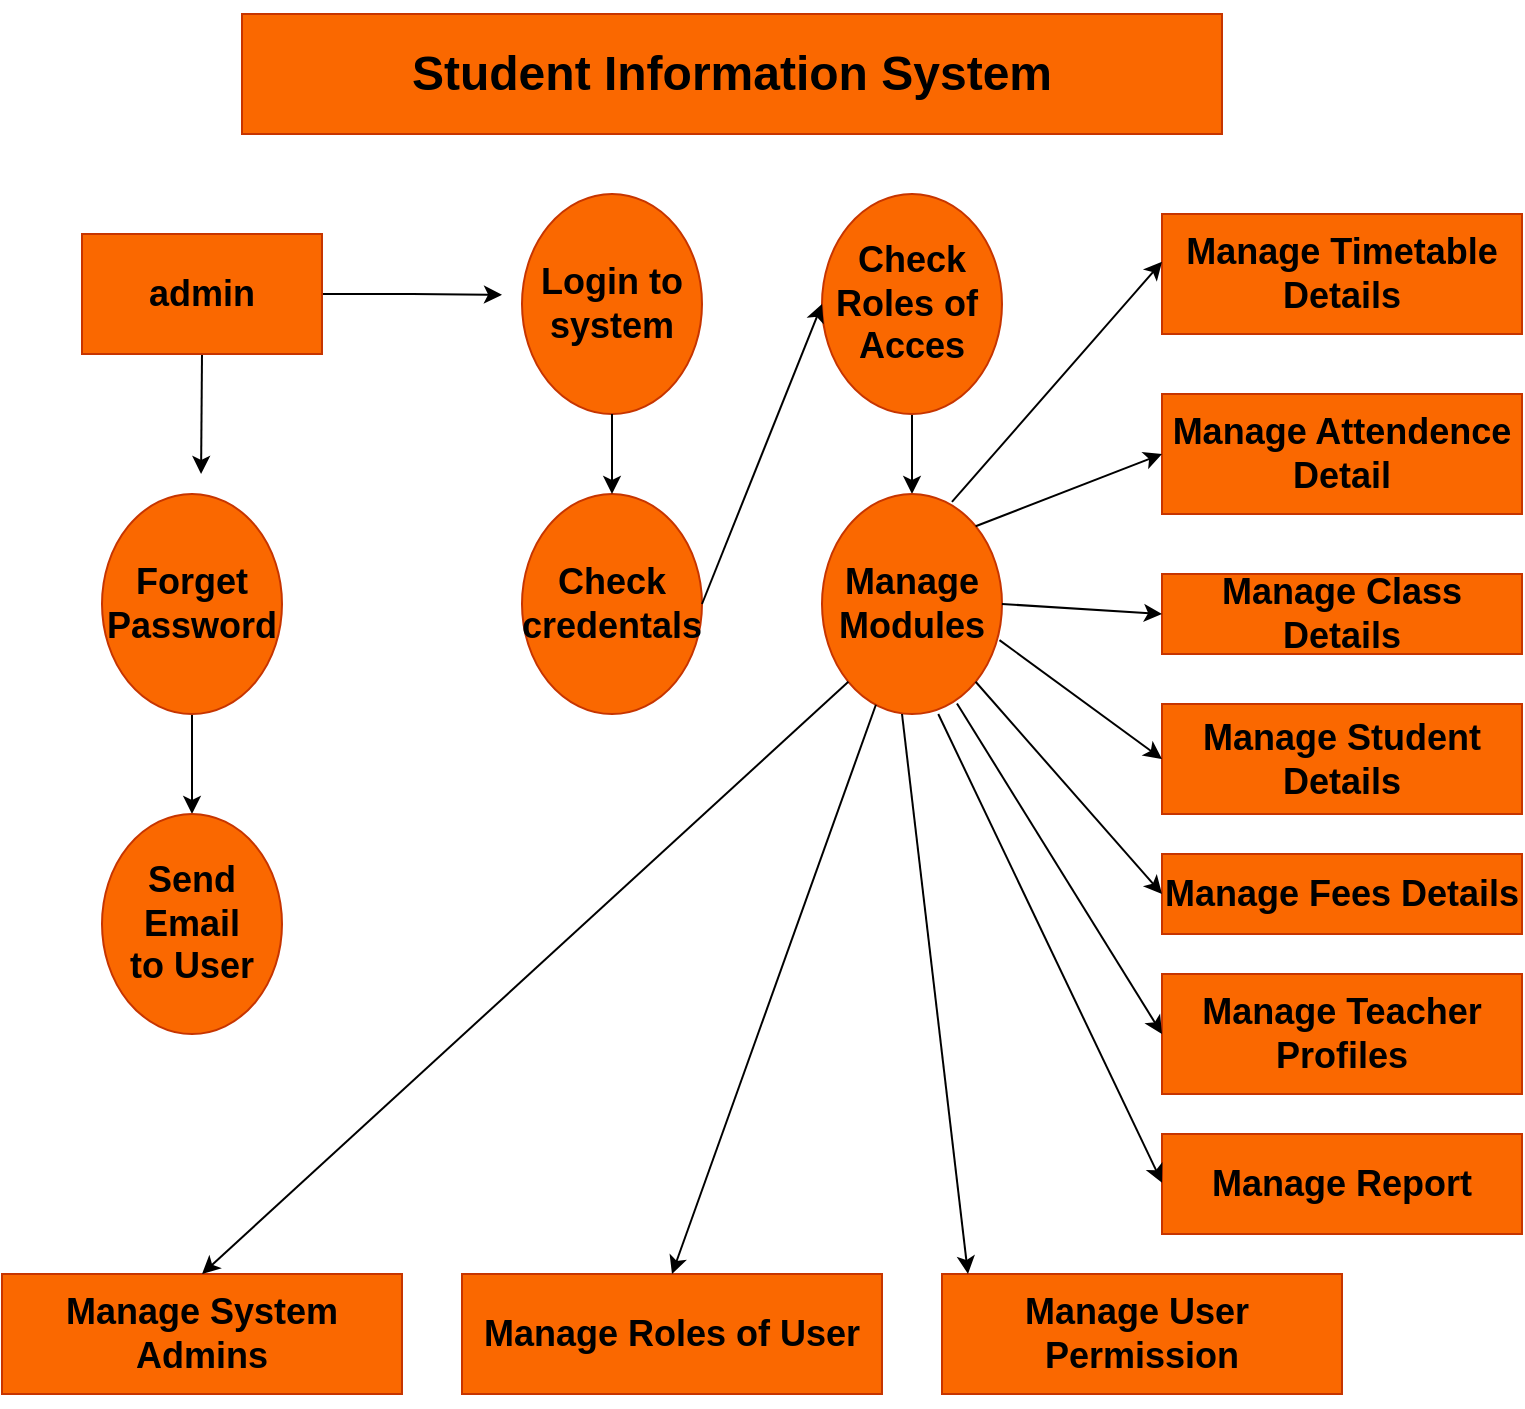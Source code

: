 <mxfile version="28.2.0">
  <diagram name="Page-1" id="zKZfX67A0l034MwszDsR">
    <mxGraphModel grid="1" page="1" gridSize="10" guides="1" tooltips="1" connect="1" arrows="1" fold="1" pageScale="1" pageWidth="850" pageHeight="1100" math="0" shadow="0">
      <root>
        <mxCell id="0" />
        <mxCell id="1" parent="0" />
        <mxCell id="iLm1VxV9AhONY6ygI4Ia-1" value="&lt;h1&gt;&lt;b style=&quot;line-height: 170%;&quot;&gt;Student Information System&lt;/b&gt;&lt;/h1&gt;" style="rounded=0;whiteSpace=wrap;html=1;fillColor=#fa6800;fontColor=#000000;strokeColor=#C73500;" vertex="1" parent="1">
          <mxGeometry x="160" y="40" width="490" height="60" as="geometry" />
        </mxCell>
        <mxCell id="Bq1xLEzrA3YZa6A8xb9z-5" style="edgeStyle=orthogonalEdgeStyle;rounded=0;orthogonalLoop=1;jettySize=auto;html=1;exitX=0.5;exitY=1;exitDx=0;exitDy=0;" edge="1" parent="1" source="iLm1VxV9AhONY6ygI4Ia-2">
          <mxGeometry relative="1" as="geometry">
            <mxPoint x="139.538" y="270" as="targetPoint" />
          </mxGeometry>
        </mxCell>
        <mxCell id="Bq1xLEzrA3YZa6A8xb9z-7" style="edgeStyle=orthogonalEdgeStyle;rounded=0;orthogonalLoop=1;jettySize=auto;html=1;exitX=1;exitY=0.5;exitDx=0;exitDy=0;" edge="1" parent="1" source="iLm1VxV9AhONY6ygI4Ia-2">
          <mxGeometry relative="1" as="geometry">
            <mxPoint x="290.0" y="180.385" as="targetPoint" />
          </mxGeometry>
        </mxCell>
        <mxCell id="iLm1VxV9AhONY6ygI4Ia-2" value="&lt;h2&gt;admin&lt;/h2&gt;" style="rounded=0;whiteSpace=wrap;html=1;fillColor=#fa6800;fontColor=#000000;strokeColor=#C73500;" vertex="1" parent="1">
          <mxGeometry x="80" y="150" width="120" height="60" as="geometry" />
        </mxCell>
        <mxCell id="iLm1VxV9AhONY6ygI4Ia-4" value="&lt;h2&gt;Login to system&lt;/h2&gt;" style="ellipse;whiteSpace=wrap;html=1;fillColor=#fa6800;fontColor=#000000;strokeColor=#C73500;" vertex="1" parent="1">
          <mxGeometry x="300" y="130" width="90" height="110" as="geometry" />
        </mxCell>
        <mxCell id="Bq1xLEzrA3YZa6A8xb9z-15" style="edgeStyle=orthogonalEdgeStyle;rounded=0;orthogonalLoop=1;jettySize=auto;html=1;exitX=0.5;exitY=1;exitDx=0;exitDy=0;entryX=0.5;entryY=0;entryDx=0;entryDy=0;" edge="1" parent="1" source="iLm1VxV9AhONY6ygI4Ia-9" target="iLm1VxV9AhONY6ygI4Ia-29">
          <mxGeometry relative="1" as="geometry" />
        </mxCell>
        <mxCell id="iLm1VxV9AhONY6ygI4Ia-9" value="&lt;h2&gt;Check&lt;br&gt;Roles of&amp;nbsp;&lt;br&gt;Acces&lt;/h2&gt;" style="ellipse;whiteSpace=wrap;html=1;fillColor=#fa6800;fontColor=#000000;strokeColor=#C73500;" vertex="1" parent="1">
          <mxGeometry x="450" y="130" width="90" height="110" as="geometry" />
        </mxCell>
        <mxCell id="Bq1xLEzrA3YZa6A8xb9z-13" style="edgeStyle=orthogonalEdgeStyle;rounded=0;orthogonalLoop=1;jettySize=auto;html=1;exitX=0.5;exitY=1;exitDx=0;exitDy=0;entryX=0.5;entryY=0;entryDx=0;entryDy=0;" edge="1" parent="1" source="iLm1VxV9AhONY6ygI4Ia-11" target="iLm1VxV9AhONY6ygI4Ia-28">
          <mxGeometry relative="1" as="geometry" />
        </mxCell>
        <mxCell id="iLm1VxV9AhONY6ygI4Ia-11" value="&lt;h2&gt;Forget&lt;br&gt;Password&lt;/h2&gt;" style="ellipse;whiteSpace=wrap;html=1;fillColor=#fa6800;fontColor=#000000;strokeColor=#C73500;" vertex="1" parent="1">
          <mxGeometry x="90" y="280" width="90" height="110" as="geometry" />
        </mxCell>
        <mxCell id="Bq1xLEzrA3YZa6A8xb9z-9" style="edgeStyle=orthogonalEdgeStyle;rounded=0;orthogonalLoop=1;jettySize=auto;html=1;exitX=1;exitY=0.5;exitDx=0;exitDy=0;" edge="1" parent="1" source="iLm1VxV9AhONY6ygI4Ia-17">
          <mxGeometry relative="1" as="geometry">
            <mxPoint x="390.308" y="335.769" as="targetPoint" />
          </mxGeometry>
        </mxCell>
        <mxCell id="iLm1VxV9AhONY6ygI4Ia-17" value="&lt;h2&gt;Check&lt;br&gt;credentals&lt;/h2&gt;" style="ellipse;whiteSpace=wrap;html=1;fillColor=#fa6800;fontColor=#000000;strokeColor=#C73500;" vertex="1" parent="1">
          <mxGeometry x="300" y="280" width="90" height="110" as="geometry" />
        </mxCell>
        <mxCell id="iLm1VxV9AhONY6ygI4Ia-18" value="&lt;h2&gt;Manage Timetable&lt;br&gt;Details&lt;/h2&gt;" style="rounded=0;whiteSpace=wrap;html=1;fillColor=#fa6800;fontColor=#000000;strokeColor=#C73500;" vertex="1" parent="1">
          <mxGeometry x="620" y="140" width="180" height="60" as="geometry" />
        </mxCell>
        <mxCell id="iLm1VxV9AhONY6ygI4Ia-19" value="&lt;h2&gt;Manage Attendence&lt;br&gt;Detail&lt;/h2&gt;" style="rounded=0;whiteSpace=wrap;html=1;fillColor=#fa6800;fontColor=#000000;strokeColor=#C73500;" vertex="1" parent="1">
          <mxGeometry x="620" y="230" width="180" height="60" as="geometry" />
        </mxCell>
        <mxCell id="iLm1VxV9AhONY6ygI4Ia-22" value="&lt;h2&gt;Manage Class Details&lt;/h2&gt;" style="rounded=0;whiteSpace=wrap;html=1;fillColor=#fa6800;fontColor=#000000;strokeColor=#C73500;" vertex="1" parent="1">
          <mxGeometry x="620" y="320" width="180" height="40" as="geometry" />
        </mxCell>
        <mxCell id="iLm1VxV9AhONY6ygI4Ia-23" style="edgeStyle=orthogonalEdgeStyle;rounded=0;orthogonalLoop=1;jettySize=auto;html=1;exitX=0.5;exitY=1;exitDx=0;exitDy=0;" edge="1" parent="1" source="iLm1VxV9AhONY6ygI4Ia-22" target="iLm1VxV9AhONY6ygI4Ia-22">
          <mxGeometry relative="1" as="geometry" />
        </mxCell>
        <mxCell id="iLm1VxV9AhONY6ygI4Ia-24" value="&lt;h2&gt;Manage Student Details&lt;/h2&gt;" style="rounded=0;whiteSpace=wrap;html=1;fillColor=#fa6800;fontColor=#000000;strokeColor=#C73500;" vertex="1" parent="1">
          <mxGeometry x="620" y="385" width="180" height="55" as="geometry" />
        </mxCell>
        <mxCell id="iLm1VxV9AhONY6ygI4Ia-25" value="&lt;h2&gt;Manage Fees Details&lt;/h2&gt;" style="rounded=0;whiteSpace=wrap;html=1;fillColor=#fa6800;fontColor=#000000;strokeColor=#C73500;" vertex="1" parent="1">
          <mxGeometry x="620" y="460" width="180" height="40" as="geometry" />
        </mxCell>
        <mxCell id="iLm1VxV9AhONY6ygI4Ia-26" value="&lt;h2&gt;Manage Teacher Profiles&lt;/h2&gt;" style="rounded=0;whiteSpace=wrap;html=1;fillColor=#fa6800;fontColor=#000000;strokeColor=#C73500;" vertex="1" parent="1">
          <mxGeometry x="620" y="520" width="180" height="60" as="geometry" />
        </mxCell>
        <mxCell id="iLm1VxV9AhONY6ygI4Ia-27" value="&lt;h2&gt;Manage Report&lt;/h2&gt;" style="rounded=0;whiteSpace=wrap;html=1;fillColor=#fa6800;fontColor=#000000;strokeColor=#C73500;" vertex="1" parent="1">
          <mxGeometry x="620" y="600" width="180" height="50" as="geometry" />
        </mxCell>
        <mxCell id="iLm1VxV9AhONY6ygI4Ia-28" value="&lt;h2&gt;Send Email&lt;br&gt;to User&lt;/h2&gt;" style="ellipse;whiteSpace=wrap;html=1;fillColor=#fa6800;fontColor=#000000;strokeColor=#C73500;" vertex="1" parent="1">
          <mxGeometry x="90" y="440" width="90" height="110" as="geometry" />
        </mxCell>
        <mxCell id="iLm1VxV9AhONY6ygI4Ia-29" value="&lt;h2&gt;Manage&lt;br&gt;Modules&lt;/h2&gt;" style="ellipse;whiteSpace=wrap;html=1;fillColor=#fa6800;fontColor=#000000;strokeColor=#C73500;" vertex="1" parent="1">
          <mxGeometry x="450" y="280" width="90" height="110" as="geometry" />
        </mxCell>
        <mxCell id="iLm1VxV9AhONY6ygI4Ia-30" value="&lt;h2&gt;Manage System&lt;br&gt;Admins&lt;/h2&gt;" style="rounded=0;whiteSpace=wrap;html=1;fillColor=#fa6800;fontColor=#000000;strokeColor=#C73500;" vertex="1" parent="1">
          <mxGeometry x="40" y="670" width="200" height="60" as="geometry" />
        </mxCell>
        <mxCell id="Bq1xLEzrA3YZa6A8xb9z-1" value="&lt;h2&gt;Manage Roles of User&lt;/h2&gt;" style="rounded=0;whiteSpace=wrap;html=1;fillColor=#fa6800;fontColor=#000000;strokeColor=#C73500;" vertex="1" parent="1">
          <mxGeometry x="270" y="670" width="210" height="60" as="geometry" />
        </mxCell>
        <mxCell id="Bq1xLEzrA3YZa6A8xb9z-2" value="&lt;h2&gt;Manage User&amp;nbsp;&lt;br&gt;Permission&lt;/h2&gt;" style="rounded=0;whiteSpace=wrap;html=1;fillColor=#fa6800;fontColor=#000000;strokeColor=#C73500;" vertex="1" parent="1">
          <mxGeometry x="510" y="670" width="200" height="60" as="geometry" />
        </mxCell>
        <mxCell id="-EHLnF0lWky7b-D6DQGH-6" value="" style="endArrow=classic;html=1;rounded=0;entryX=0.61;entryY=-0.05;entryDx=0;entryDy=0;entryPerimeter=0;exitX=0;exitY=1;exitDx=0;exitDy=0;" edge="1" parent="1" source="iLm1VxV9AhONY6ygI4Ia-29">
          <mxGeometry width="50" height="50" relative="1" as="geometry">
            <mxPoint x="438.13" y="372.765" as="sourcePoint" />
            <mxPoint x="140" y="670" as="targetPoint" />
          </mxGeometry>
        </mxCell>
        <mxCell id="-EHLnF0lWky7b-D6DQGH-8" value="" style="endArrow=classic;html=1;rounded=0;entryX=0.5;entryY=0;entryDx=0;entryDy=0;" edge="1" parent="1" source="iLm1VxV9AhONY6ygI4Ia-29" target="Bq1xLEzrA3YZa6A8xb9z-1">
          <mxGeometry width="50" height="50" relative="1" as="geometry">
            <mxPoint x="450" y="390" as="sourcePoint" />
            <mxPoint x="430" y="560" as="targetPoint" />
          </mxGeometry>
        </mxCell>
        <mxCell id="-EHLnF0lWky7b-D6DQGH-9" value="" style="endArrow=classic;html=1;rounded=0;entryX=0.13;entryY=-0.017;entryDx=0;entryDy=0;exitX=0.589;exitY=0.991;exitDx=0;exitDy=0;exitPerimeter=0;entryPerimeter=0;" edge="1" parent="1">
          <mxGeometry width="50" height="50" relative="1" as="geometry">
            <mxPoint x="490" y="390" as="sourcePoint" />
            <mxPoint x="522.99" y="669.97" as="targetPoint" />
          </mxGeometry>
        </mxCell>
        <mxCell id="-EHLnF0lWky7b-D6DQGH-11" value="" style="endArrow=classic;html=1;rounded=0;exitX=1;exitY=0.5;exitDx=0;exitDy=0;entryX=0;entryY=0.5;entryDx=0;entryDy=0;" edge="1" parent="1" source="iLm1VxV9AhONY6ygI4Ia-17" target="iLm1VxV9AhONY6ygI4Ia-9">
          <mxGeometry width="50" height="50" relative="1" as="geometry">
            <mxPoint x="510" y="360" as="sourcePoint" />
            <mxPoint x="560" y="310" as="targetPoint" />
          </mxGeometry>
        </mxCell>
        <mxCell id="-EHLnF0lWky7b-D6DQGH-12" value="" style="endArrow=classic;html=1;rounded=0;exitX=0.5;exitY=1;exitDx=0;exitDy=0;entryX=0.5;entryY=0;entryDx=0;entryDy=0;" edge="1" parent="1" source="iLm1VxV9AhONY6ygI4Ia-4" target="iLm1VxV9AhONY6ygI4Ia-17">
          <mxGeometry width="50" height="50" relative="1" as="geometry">
            <mxPoint x="510" y="360" as="sourcePoint" />
            <mxPoint x="560" y="310" as="targetPoint" />
          </mxGeometry>
        </mxCell>
        <mxCell id="-EHLnF0lWky7b-D6DQGH-13" value="" style="endArrow=classic;html=1;rounded=0;exitX=0.722;exitY=0.036;exitDx=0;exitDy=0;entryX=0;entryY=0.5;entryDx=0;entryDy=0;exitPerimeter=0;" edge="1" parent="1" source="iLm1VxV9AhONY6ygI4Ia-29">
          <mxGeometry width="50" height="50" relative="1" as="geometry">
            <mxPoint x="526.82" y="289.999" as="sourcePoint" />
            <mxPoint x="620" y="163.89" as="targetPoint" />
          </mxGeometry>
        </mxCell>
        <mxCell id="-EHLnF0lWky7b-D6DQGH-15" value="" style="endArrow=classic;html=1;rounded=0;entryX=0;entryY=0.5;entryDx=0;entryDy=0;exitX=1;exitY=0;exitDx=0;exitDy=0;" edge="1" parent="1" source="iLm1VxV9AhONY6ygI4Ia-29" target="iLm1VxV9AhONY6ygI4Ia-19">
          <mxGeometry width="50" height="50" relative="1" as="geometry">
            <mxPoint x="550" y="340" as="sourcePoint" />
            <mxPoint x="600" y="290" as="targetPoint" />
          </mxGeometry>
        </mxCell>
        <mxCell id="-EHLnF0lWky7b-D6DQGH-16" value="" style="endArrow=classic;html=1;rounded=0;exitX=1;exitY=0.5;exitDx=0;exitDy=0;" edge="1" parent="1" source="iLm1VxV9AhONY6ygI4Ia-29">
          <mxGeometry width="50" height="50" relative="1" as="geometry">
            <mxPoint x="550" y="340" as="sourcePoint" />
            <mxPoint x="620" y="340" as="targetPoint" />
          </mxGeometry>
        </mxCell>
        <mxCell id="-EHLnF0lWky7b-D6DQGH-17" value="" style="endArrow=classic;html=1;rounded=0;exitX=0.986;exitY=0.664;exitDx=0;exitDy=0;exitPerimeter=0;entryX=0;entryY=0.5;entryDx=0;entryDy=0;" edge="1" parent="1" source="iLm1VxV9AhONY6ygI4Ia-29" target="iLm1VxV9AhONY6ygI4Ia-24">
          <mxGeometry width="50" height="50" relative="1" as="geometry">
            <mxPoint x="560" y="450" as="sourcePoint" />
            <mxPoint x="610" y="400" as="targetPoint" />
          </mxGeometry>
        </mxCell>
        <mxCell id="-EHLnF0lWky7b-D6DQGH-18" value="" style="endArrow=classic;html=1;rounded=0;exitX=1;exitY=1;exitDx=0;exitDy=0;entryX=0;entryY=0.5;entryDx=0;entryDy=0;" edge="1" parent="1" source="iLm1VxV9AhONY6ygI4Ia-29" target="iLm1VxV9AhONY6ygI4Ia-25">
          <mxGeometry width="50" height="50" relative="1" as="geometry">
            <mxPoint x="560" y="450" as="sourcePoint" />
            <mxPoint x="610" y="480" as="targetPoint" />
          </mxGeometry>
        </mxCell>
        <mxCell id="-EHLnF0lWky7b-D6DQGH-19" value="" style="endArrow=classic;html=1;rounded=0;exitX=0.75;exitY=0.952;exitDx=0;exitDy=0;exitPerimeter=0;entryX=0;entryY=0.5;entryDx=0;entryDy=0;" edge="1" parent="1" source="iLm1VxV9AhONY6ygI4Ia-29" target="iLm1VxV9AhONY6ygI4Ia-26">
          <mxGeometry width="50" height="50" relative="1" as="geometry">
            <mxPoint x="560" y="450" as="sourcePoint" />
            <mxPoint x="610" y="400" as="targetPoint" />
          </mxGeometry>
        </mxCell>
        <mxCell id="-EHLnF0lWky7b-D6DQGH-20" value="" style="endArrow=classic;html=1;rounded=0;exitX=0.646;exitY=1.006;exitDx=0;exitDy=0;exitPerimeter=0;entryX=0;entryY=0.5;entryDx=0;entryDy=0;" edge="1" parent="1">
          <mxGeometry width="50" height="50" relative="1" as="geometry">
            <mxPoint x="508.14" y="390.0" as="sourcePoint" />
            <mxPoint x="620" y="624.34" as="targetPoint" />
          </mxGeometry>
        </mxCell>
      </root>
    </mxGraphModel>
  </diagram>
</mxfile>
